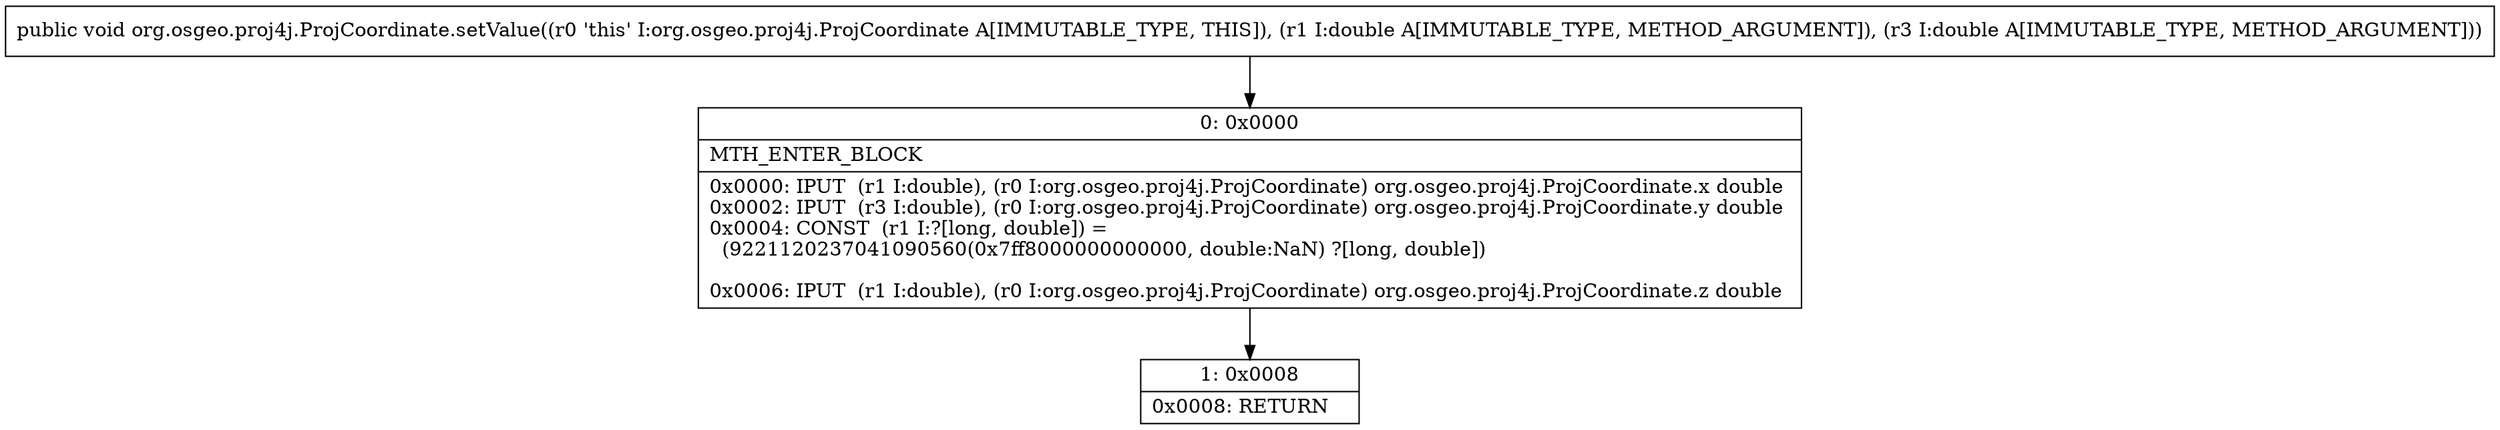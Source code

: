 digraph "CFG fororg.osgeo.proj4j.ProjCoordinate.setValue(DD)V" {
Node_0 [shape=record,label="{0\:\ 0x0000|MTH_ENTER_BLOCK\l|0x0000: IPUT  (r1 I:double), (r0 I:org.osgeo.proj4j.ProjCoordinate) org.osgeo.proj4j.ProjCoordinate.x double \l0x0002: IPUT  (r3 I:double), (r0 I:org.osgeo.proj4j.ProjCoordinate) org.osgeo.proj4j.ProjCoordinate.y double \l0x0004: CONST  (r1 I:?[long, double]) = \l  (9221120237041090560(0x7ff8000000000000, double:NaN) ?[long, double])\l \l0x0006: IPUT  (r1 I:double), (r0 I:org.osgeo.proj4j.ProjCoordinate) org.osgeo.proj4j.ProjCoordinate.z double \l}"];
Node_1 [shape=record,label="{1\:\ 0x0008|0x0008: RETURN   \l}"];
MethodNode[shape=record,label="{public void org.osgeo.proj4j.ProjCoordinate.setValue((r0 'this' I:org.osgeo.proj4j.ProjCoordinate A[IMMUTABLE_TYPE, THIS]), (r1 I:double A[IMMUTABLE_TYPE, METHOD_ARGUMENT]), (r3 I:double A[IMMUTABLE_TYPE, METHOD_ARGUMENT])) }"];
MethodNode -> Node_0;
Node_0 -> Node_1;
}

